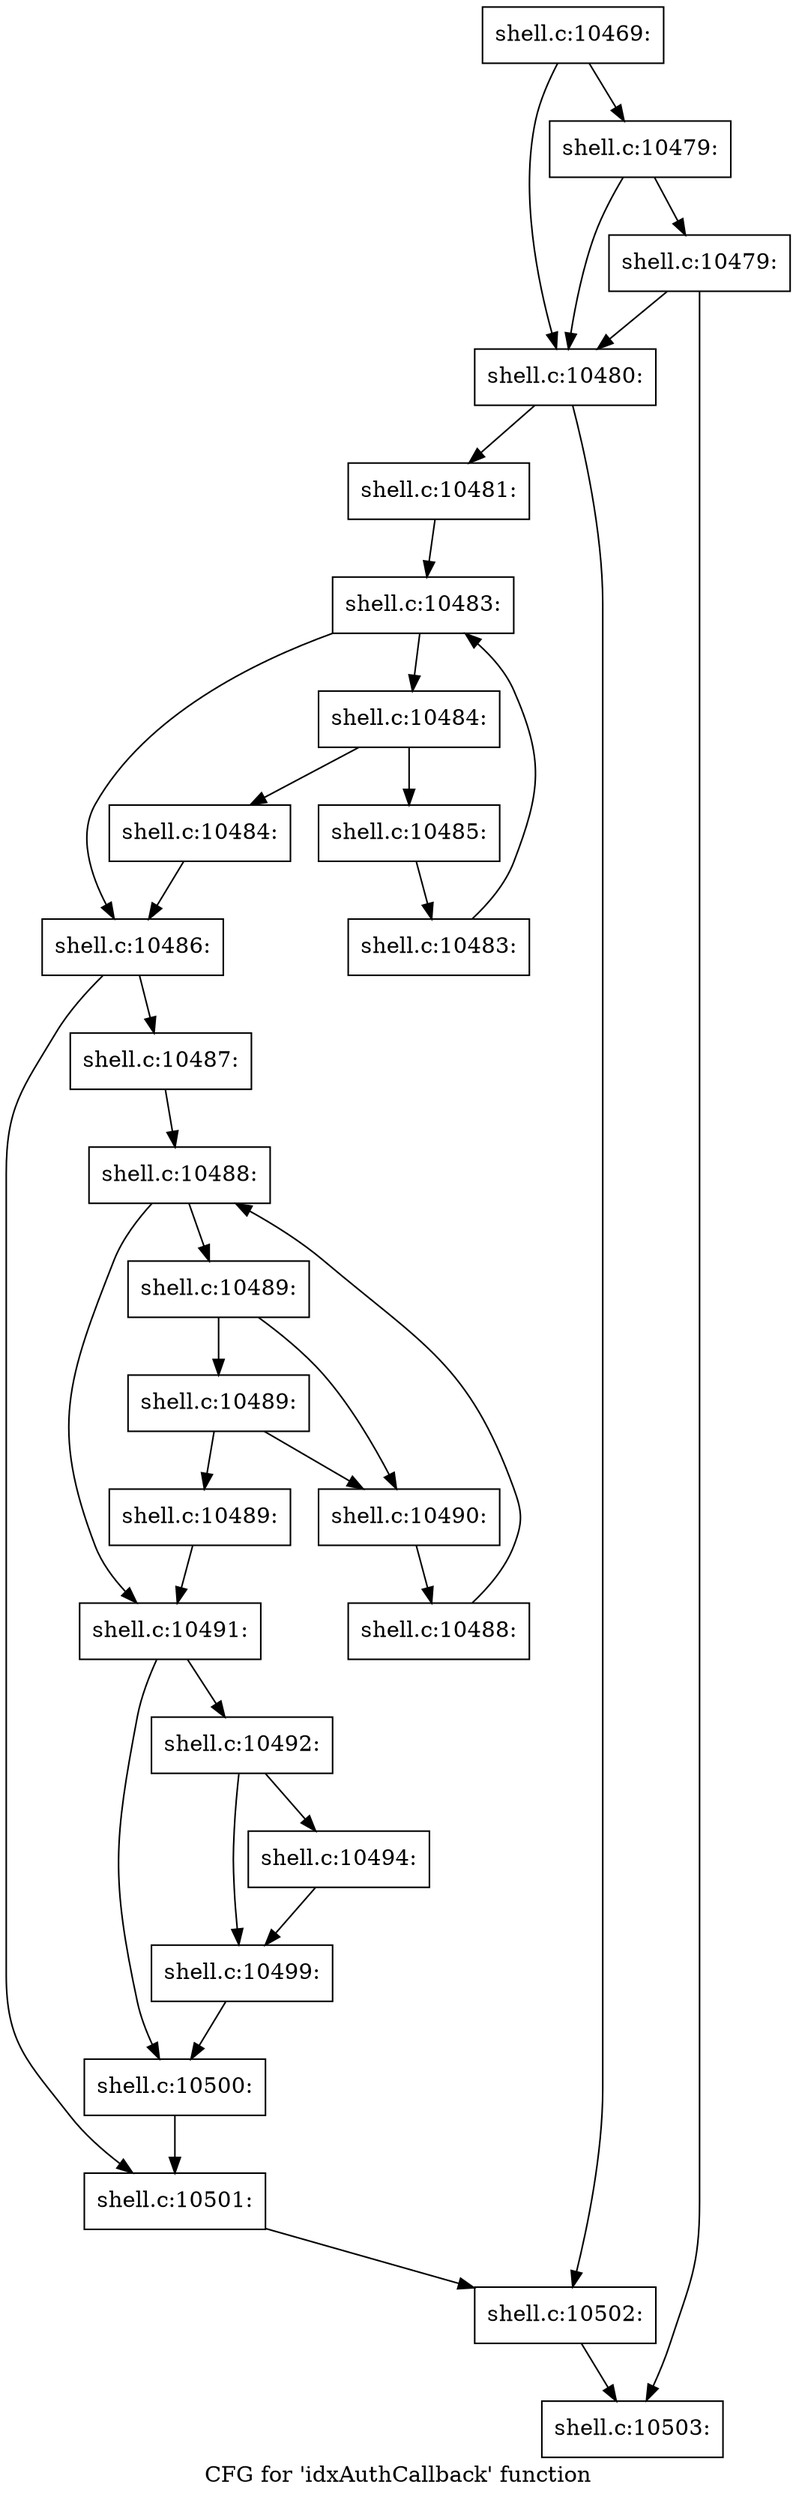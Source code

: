 digraph "CFG for 'idxAuthCallback' function" {
	label="CFG for 'idxAuthCallback' function";

	Node0x560276c31900 [shape=record,label="{shell.c:10469:}"];
	Node0x560276c31900 -> Node0x560276c45c20;
	Node0x560276c31900 -> Node0x560276c45d40;
	Node0x560276c45d40 [shape=record,label="{shell.c:10479:}"];
	Node0x560276c45d40 -> Node0x560276c45c20;
	Node0x560276c45d40 -> Node0x560276c45cc0;
	Node0x560276c45cc0 [shape=record,label="{shell.c:10479:}"];
	Node0x560276c45cc0 -> Node0x560276c45c20;
	Node0x560276c45cc0 -> Node0x560276c45c70;
	Node0x560276c45c20 [shape=record,label="{shell.c:10480:}"];
	Node0x560276c45c20 -> Node0x560276c46600;
	Node0x560276c45c20 -> Node0x560276c46650;
	Node0x560276c46600 [shape=record,label="{shell.c:10481:}"];
	Node0x560276c46600 -> Node0x560276c47560;
	Node0x560276c47560 [shape=record,label="{shell.c:10483:}"];
	Node0x560276c47560 -> Node0x560276c47780;
	Node0x560276c47560 -> Node0x560276c471e0;
	Node0x560276c47780 [shape=record,label="{shell.c:10484:}"];
	Node0x560276c47780 -> Node0x560276c47ac0;
	Node0x560276c47780 -> Node0x560276c47b10;
	Node0x560276c47ac0 [shape=record,label="{shell.c:10484:}"];
	Node0x560276c47ac0 -> Node0x560276c471e0;
	Node0x560276c47b10 [shape=record,label="{shell.c:10485:}"];
	Node0x560276c47b10 -> Node0x560276c476f0;
	Node0x560276c476f0 [shape=record,label="{shell.c:10483:}"];
	Node0x560276c476f0 -> Node0x560276c47560;
	Node0x560276c471e0 [shape=record,label="{shell.c:10486:}"];
	Node0x560276c471e0 -> Node0x560276c48750;
	Node0x560276c471e0 -> Node0x560276c487a0;
	Node0x560276c48750 [shape=record,label="{shell.c:10487:}"];
	Node0x560276c48750 -> Node0x560276c49070;
	Node0x560276c49070 [shape=record,label="{shell.c:10488:}"];
	Node0x560276c49070 -> Node0x560276c49290;
	Node0x560276c49070 -> Node0x560276c48cf0;
	Node0x560276c49290 [shape=record,label="{shell.c:10489:}"];
	Node0x560276c49290 -> Node0x560276c49670;
	Node0x560276c49290 -> Node0x560276c49620;
	Node0x560276c49670 [shape=record,label="{shell.c:10489:}"];
	Node0x560276c49670 -> Node0x560276c495d0;
	Node0x560276c49670 -> Node0x560276c49620;
	Node0x560276c495d0 [shape=record,label="{shell.c:10489:}"];
	Node0x560276c495d0 -> Node0x560276c48cf0;
	Node0x560276c49620 [shape=record,label="{shell.c:10490:}"];
	Node0x560276c49620 -> Node0x560276c49200;
	Node0x560276c49200 [shape=record,label="{shell.c:10488:}"];
	Node0x560276c49200 -> Node0x560276c49070;
	Node0x560276c48cf0 [shape=record,label="{shell.c:10491:}"];
	Node0x560276c48cf0 -> Node0x560276c4a550;
	Node0x560276c48cf0 -> Node0x560276c4a5a0;
	Node0x560276c4a550 [shape=record,label="{shell.c:10492:}"];
	Node0x560276c4a550 -> Node0x560276c4abb0;
	Node0x560276c4a550 -> Node0x560276c4ac00;
	Node0x560276c4abb0 [shape=record,label="{shell.c:10494:}"];
	Node0x560276c4abb0 -> Node0x560276c4ac00;
	Node0x560276c4ac00 [shape=record,label="{shell.c:10499:}"];
	Node0x560276c4ac00 -> Node0x560276c4a5a0;
	Node0x560276c4a5a0 [shape=record,label="{shell.c:10500:}"];
	Node0x560276c4a5a0 -> Node0x560276c487a0;
	Node0x560276c487a0 [shape=record,label="{shell.c:10501:}"];
	Node0x560276c487a0 -> Node0x560276c46650;
	Node0x560276c46650 [shape=record,label="{shell.c:10502:}"];
	Node0x560276c46650 -> Node0x560276c45c70;
	Node0x560276c45c70 [shape=record,label="{shell.c:10503:}"];
}
